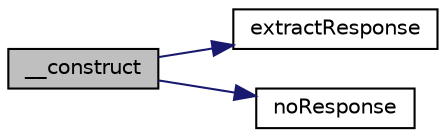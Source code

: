digraph "__construct"
{
  edge [fontname="Helvetica",fontsize="10",labelfontname="Helvetica",labelfontsize="10"];
  node [fontname="Helvetica",fontsize="10",shape=record];
  rankdir="LR";
  Node1 [label="__construct",height=0.2,width=0.4,color="black", fillcolor="grey75", style="filled" fontcolor="black"];
  Node1 -> Node2 [color="midnightblue",fontsize="10",style="solid",fontname="Helvetica"];
  Node2 [label="extractResponse",height=0.2,width=0.4,color="black", fillcolor="white", style="filled",URL="$class_simple_page.html#a16a25a1ca0b70bf145dcfdce2f30654a"];
  Node1 -> Node3 [color="midnightblue",fontsize="10",style="solid",fontname="Helvetica"];
  Node3 [label="noResponse",height=0.2,width=0.4,color="black", fillcolor="white", style="filled",URL="$class_simple_page.html#aa8e26403e9c03f2a4ed2e6e7e18d5cc5"];
}
